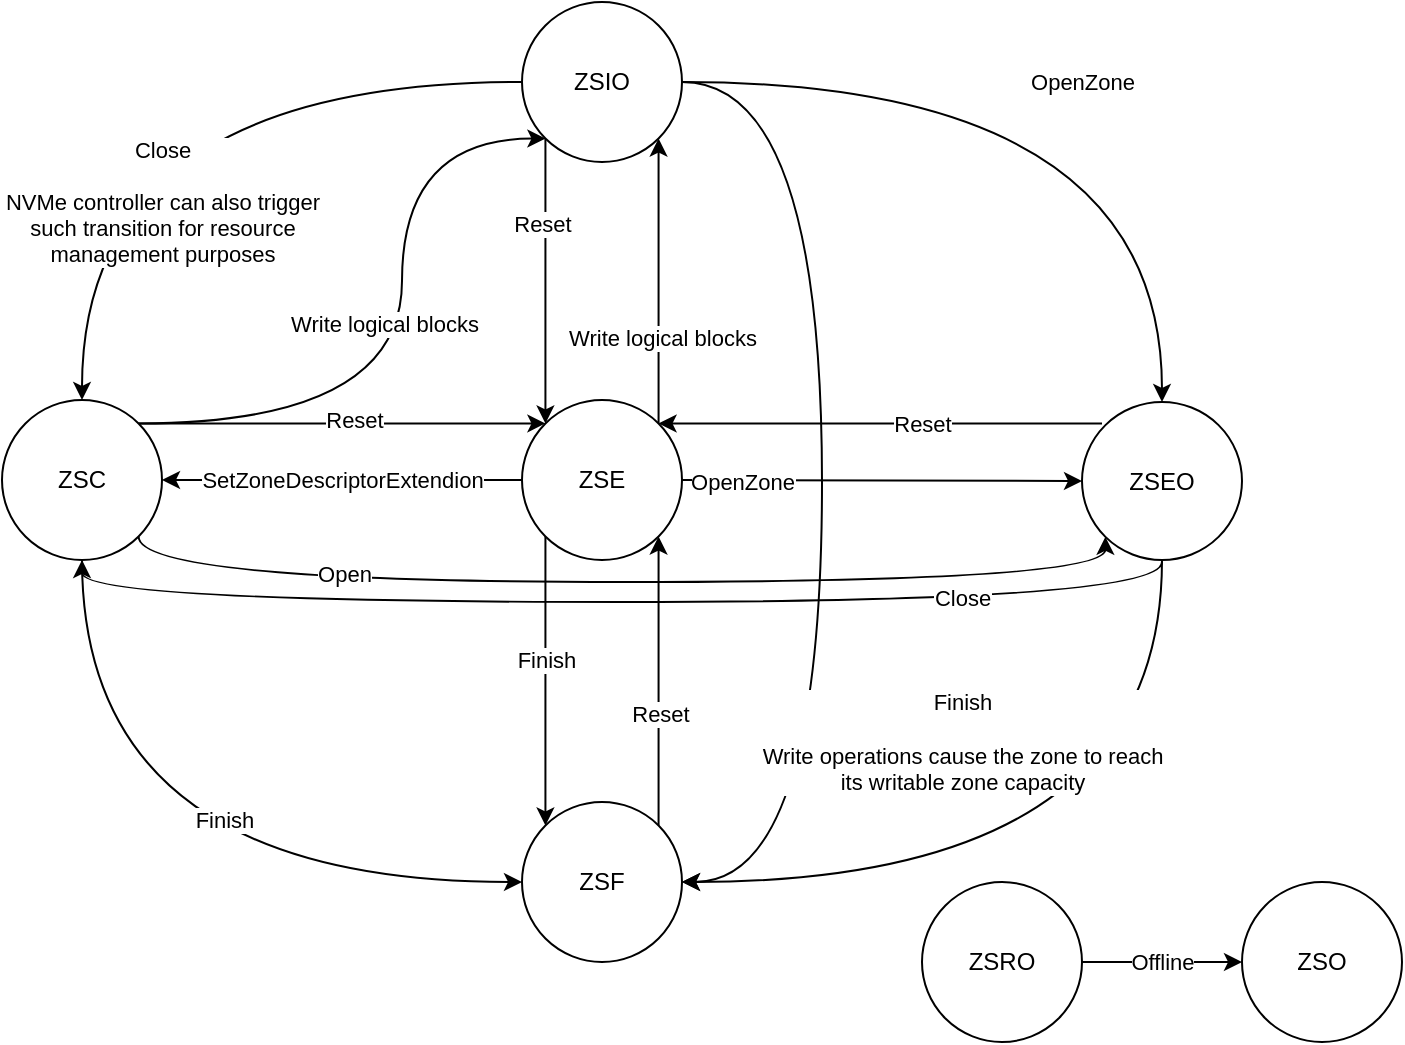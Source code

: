 <mxfile version="20.2.4" type="github">
  <diagram id="7LpItuyD802wiqVNHpCl" name="第 1 页">
    <mxGraphModel dx="1141" dy="635" grid="1" gridSize="10" guides="1" tooltips="1" connect="1" arrows="1" fold="1" page="1" pageScale="1" pageWidth="827" pageHeight="583" math="0" shadow="0">
      <root>
        <mxCell id="0" />
        <mxCell id="1" parent="0" />
        <mxCell id="wRUD_2nduT-e4Fm6Iaf2-6" style="edgeStyle=orthogonalEdgeStyle;rounded=0;orthogonalLoop=1;jettySize=auto;html=1;exitX=1;exitY=0.5;exitDx=0;exitDy=0;curved=1;" edge="1" parent="1" source="wRUD_2nduT-e4Fm6Iaf2-1" target="wRUD_2nduT-e4Fm6Iaf2-2">
          <mxGeometry relative="1" as="geometry" />
        </mxCell>
        <mxCell id="wRUD_2nduT-e4Fm6Iaf2-8" value="OpenZone" style="edgeLabel;html=1;align=center;verticalAlign=middle;resizable=0;points=[];" vertex="1" connectable="0" parent="wRUD_2nduT-e4Fm6Iaf2-6">
          <mxGeometry x="0.04" relative="1" as="geometry">
            <mxPoint x="-74" as="offset" />
          </mxGeometry>
        </mxCell>
        <mxCell id="wRUD_2nduT-e4Fm6Iaf2-9" style="edgeStyle=orthogonalEdgeStyle;curved=1;rounded=0;orthogonalLoop=1;jettySize=auto;html=1;exitX=1;exitY=0;exitDx=0;exitDy=0;entryX=1;entryY=1;entryDx=0;entryDy=0;" edge="1" parent="1" source="wRUD_2nduT-e4Fm6Iaf2-1" target="wRUD_2nduT-e4Fm6Iaf2-4">
          <mxGeometry relative="1" as="geometry" />
        </mxCell>
        <mxCell id="wRUD_2nduT-e4Fm6Iaf2-10" value="Write logical blocks" style="edgeLabel;html=1;align=center;verticalAlign=middle;resizable=0;points=[];" vertex="1" connectable="0" parent="wRUD_2nduT-e4Fm6Iaf2-9">
          <mxGeometry x="0.093" y="-1" relative="1" as="geometry">
            <mxPoint y="35" as="offset" />
          </mxGeometry>
        </mxCell>
        <mxCell id="wRUD_2nduT-e4Fm6Iaf2-12" value="SetZoneDescriptorExtendion&lt;br&gt;" style="edgeStyle=orthogonalEdgeStyle;curved=1;rounded=0;orthogonalLoop=1;jettySize=auto;html=1;exitX=0;exitY=0.5;exitDx=0;exitDy=0;entryX=1;entryY=0.5;entryDx=0;entryDy=0;" edge="1" parent="1" source="wRUD_2nduT-e4Fm6Iaf2-1" target="wRUD_2nduT-e4Fm6Iaf2-11">
          <mxGeometry relative="1" as="geometry" />
        </mxCell>
        <mxCell id="wRUD_2nduT-e4Fm6Iaf2-13" style="edgeStyle=orthogonalEdgeStyle;curved=1;rounded=0;orthogonalLoop=1;jettySize=auto;html=1;exitX=0;exitY=1;exitDx=0;exitDy=0;entryX=0;entryY=0;entryDx=0;entryDy=0;" edge="1" parent="1" source="wRUD_2nduT-e4Fm6Iaf2-1" target="wRUD_2nduT-e4Fm6Iaf2-3">
          <mxGeometry relative="1" as="geometry" />
        </mxCell>
        <mxCell id="wRUD_2nduT-e4Fm6Iaf2-14" value="Finish" style="edgeLabel;html=1;align=center;verticalAlign=middle;resizable=0;points=[];" vertex="1" connectable="0" parent="wRUD_2nduT-e4Fm6Iaf2-13">
          <mxGeometry x="-0.147" y="-19" relative="1" as="geometry">
            <mxPoint x="19" as="offset" />
          </mxGeometry>
        </mxCell>
        <mxCell id="wRUD_2nduT-e4Fm6Iaf2-1" value="ZSE" style="ellipse;whiteSpace=wrap;html=1;" vertex="1" parent="1">
          <mxGeometry x="320" y="239" width="80" height="80" as="geometry" />
        </mxCell>
        <mxCell id="wRUD_2nduT-e4Fm6Iaf2-22" style="edgeStyle=orthogonalEdgeStyle;curved=1;rounded=0;orthogonalLoop=1;jettySize=auto;html=1;exitX=0.125;exitY=0.136;exitDx=0;exitDy=0;entryX=1;entryY=0;entryDx=0;entryDy=0;exitPerimeter=0;" edge="1" parent="1" source="wRUD_2nduT-e4Fm6Iaf2-2" target="wRUD_2nduT-e4Fm6Iaf2-1">
          <mxGeometry relative="1" as="geometry" />
        </mxCell>
        <mxCell id="wRUD_2nduT-e4Fm6Iaf2-23" value="Reset" style="edgeLabel;html=1;align=center;verticalAlign=middle;resizable=0;points=[];" vertex="1" connectable="0" parent="wRUD_2nduT-e4Fm6Iaf2-22">
          <mxGeometry x="-0.183" relative="1" as="geometry">
            <mxPoint as="offset" />
          </mxGeometry>
        </mxCell>
        <mxCell id="wRUD_2nduT-e4Fm6Iaf2-24" style="edgeStyle=orthogonalEdgeStyle;curved=1;rounded=0;orthogonalLoop=1;jettySize=auto;html=1;entryX=0.5;entryY=1;entryDx=0;entryDy=0;" edge="1" parent="1" target="wRUD_2nduT-e4Fm6Iaf2-11">
          <mxGeometry relative="1" as="geometry">
            <mxPoint x="640" y="320" as="sourcePoint" />
            <Array as="points">
              <mxPoint x="640" y="340" />
              <mxPoint x="100" y="340" />
            </Array>
          </mxGeometry>
        </mxCell>
        <mxCell id="wRUD_2nduT-e4Fm6Iaf2-25" value="Close" style="edgeLabel;html=1;align=center;verticalAlign=middle;resizable=0;points=[];" vertex="1" connectable="0" parent="wRUD_2nduT-e4Fm6Iaf2-24">
          <mxGeometry x="-0.635" y="-8" relative="1" as="geometry">
            <mxPoint x="-14" y="6" as="offset" />
          </mxGeometry>
        </mxCell>
        <mxCell id="wRUD_2nduT-e4Fm6Iaf2-26" style="edgeStyle=orthogonalEdgeStyle;curved=1;rounded=0;orthogonalLoop=1;jettySize=auto;html=1;exitX=0.5;exitY=1;exitDx=0;exitDy=0;entryX=1;entryY=0.5;entryDx=0;entryDy=0;" edge="1" parent="1" source="wRUD_2nduT-e4Fm6Iaf2-2" target="wRUD_2nduT-e4Fm6Iaf2-3">
          <mxGeometry relative="1" as="geometry" />
        </mxCell>
        <mxCell id="wRUD_2nduT-e4Fm6Iaf2-2" value="ZSEO" style="ellipse;whiteSpace=wrap;html=1;" vertex="1" parent="1">
          <mxGeometry x="600" y="240" width="80" height="79" as="geometry" />
        </mxCell>
        <mxCell id="wRUD_2nduT-e4Fm6Iaf2-36" style="edgeStyle=orthogonalEdgeStyle;curved=1;rounded=0;orthogonalLoop=1;jettySize=auto;html=1;exitX=1;exitY=0;exitDx=0;exitDy=0;entryX=1;entryY=1;entryDx=0;entryDy=0;" edge="1" parent="1" source="wRUD_2nduT-e4Fm6Iaf2-3" target="wRUD_2nduT-e4Fm6Iaf2-1">
          <mxGeometry relative="1" as="geometry" />
        </mxCell>
        <mxCell id="wRUD_2nduT-e4Fm6Iaf2-37" value="Reset" style="edgeLabel;html=1;align=center;verticalAlign=middle;resizable=0;points=[];" vertex="1" connectable="0" parent="wRUD_2nduT-e4Fm6Iaf2-36">
          <mxGeometry x="-0.231" relative="1" as="geometry">
            <mxPoint as="offset" />
          </mxGeometry>
        </mxCell>
        <mxCell id="wRUD_2nduT-e4Fm6Iaf2-3" value="ZSF" style="ellipse;whiteSpace=wrap;html=1;" vertex="1" parent="1">
          <mxGeometry x="320" y="440" width="80" height="80" as="geometry" />
        </mxCell>
        <mxCell id="wRUD_2nduT-e4Fm6Iaf2-15" style="edgeStyle=orthogonalEdgeStyle;curved=1;rounded=0;orthogonalLoop=1;jettySize=auto;html=1;exitX=0;exitY=1;exitDx=0;exitDy=0;entryX=0;entryY=0;entryDx=0;entryDy=0;" edge="1" parent="1" source="wRUD_2nduT-e4Fm6Iaf2-4" target="wRUD_2nduT-e4Fm6Iaf2-1">
          <mxGeometry relative="1" as="geometry" />
        </mxCell>
        <mxCell id="wRUD_2nduT-e4Fm6Iaf2-16" value="Reset" style="edgeLabel;html=1;align=center;verticalAlign=middle;resizable=0;points=[];" vertex="1" connectable="0" parent="wRUD_2nduT-e4Fm6Iaf2-15">
          <mxGeometry x="-0.031" y="28" relative="1" as="geometry">
            <mxPoint x="-30" y="-27" as="offset" />
          </mxGeometry>
        </mxCell>
        <mxCell id="wRUD_2nduT-e4Fm6Iaf2-17" value="OpenZone" style="edgeStyle=orthogonalEdgeStyle;curved=1;rounded=0;orthogonalLoop=1;jettySize=auto;html=1;exitX=1;exitY=0.5;exitDx=0;exitDy=0;entryX=0.5;entryY=0;entryDx=0;entryDy=0;" edge="1" parent="1" source="wRUD_2nduT-e4Fm6Iaf2-4" target="wRUD_2nduT-e4Fm6Iaf2-2">
          <mxGeometry relative="1" as="geometry" />
        </mxCell>
        <mxCell id="wRUD_2nduT-e4Fm6Iaf2-18" style="edgeStyle=orthogonalEdgeStyle;curved=1;rounded=0;orthogonalLoop=1;jettySize=auto;html=1;exitX=0;exitY=0.5;exitDx=0;exitDy=0;entryX=0.5;entryY=0;entryDx=0;entryDy=0;" edge="1" parent="1" source="wRUD_2nduT-e4Fm6Iaf2-4" target="wRUD_2nduT-e4Fm6Iaf2-11">
          <mxGeometry relative="1" as="geometry" />
        </mxCell>
        <mxCell id="wRUD_2nduT-e4Fm6Iaf2-19" value="Close&lt;br&gt;&lt;br&gt;NVMe controller can also trigger &lt;br&gt;such transition for resource &lt;br&gt;management purposes" style="edgeLabel;html=1;align=center;verticalAlign=middle;resizable=0;points=[];" vertex="1" connectable="0" parent="wRUD_2nduT-e4Fm6Iaf2-18">
          <mxGeometry x="-0.224" y="28" relative="1" as="geometry">
            <mxPoint x="-33" y="32" as="offset" />
          </mxGeometry>
        </mxCell>
        <mxCell id="wRUD_2nduT-e4Fm6Iaf2-20" style="edgeStyle=orthogonalEdgeStyle;curved=1;rounded=0;orthogonalLoop=1;jettySize=auto;html=1;exitX=1;exitY=0.5;exitDx=0;exitDy=0;entryX=1;entryY=0.5;entryDx=0;entryDy=0;" edge="1" parent="1" source="wRUD_2nduT-e4Fm6Iaf2-4" target="wRUD_2nduT-e4Fm6Iaf2-3">
          <mxGeometry relative="1" as="geometry">
            <Array as="points">
              <mxPoint x="470" y="80" />
              <mxPoint x="470" y="480" />
            </Array>
          </mxGeometry>
        </mxCell>
        <mxCell id="wRUD_2nduT-e4Fm6Iaf2-21" value="Finish&lt;br&gt;&lt;br&gt;Write operations cause the zone to reach &lt;br&gt;its writable zone capacity" style="edgeLabel;html=1;align=center;verticalAlign=middle;resizable=0;points=[];" vertex="1" connectable="0" parent="wRUD_2nduT-e4Fm6Iaf2-20">
          <mxGeometry x="0.226" relative="1" as="geometry">
            <mxPoint x="70" y="69" as="offset" />
          </mxGeometry>
        </mxCell>
        <mxCell id="wRUD_2nduT-e4Fm6Iaf2-4" value="ZSIO" style="ellipse;whiteSpace=wrap;html=1;" vertex="1" parent="1">
          <mxGeometry x="320" y="40" width="80" height="80" as="geometry" />
        </mxCell>
        <mxCell id="wRUD_2nduT-e4Fm6Iaf2-27" style="edgeStyle=orthogonalEdgeStyle;curved=1;rounded=0;orthogonalLoop=1;jettySize=auto;html=1;exitX=1;exitY=0;exitDx=0;exitDy=0;entryX=0;entryY=0;entryDx=0;entryDy=0;" edge="1" parent="1" source="wRUD_2nduT-e4Fm6Iaf2-11" target="wRUD_2nduT-e4Fm6Iaf2-1">
          <mxGeometry relative="1" as="geometry" />
        </mxCell>
        <mxCell id="wRUD_2nduT-e4Fm6Iaf2-28" value="Reset" style="edgeLabel;html=1;align=center;verticalAlign=middle;resizable=0;points=[];" vertex="1" connectable="0" parent="wRUD_2nduT-e4Fm6Iaf2-27">
          <mxGeometry x="0.116" y="-1" relative="1" as="geometry">
            <mxPoint x="-6" y="-3" as="offset" />
          </mxGeometry>
        </mxCell>
        <mxCell id="wRUD_2nduT-e4Fm6Iaf2-29" style="edgeStyle=orthogonalEdgeStyle;curved=1;rounded=0;orthogonalLoop=1;jettySize=auto;html=1;exitX=1;exitY=0;exitDx=0;exitDy=0;entryX=0;entryY=1;entryDx=0;entryDy=0;" edge="1" parent="1" source="wRUD_2nduT-e4Fm6Iaf2-11" target="wRUD_2nduT-e4Fm6Iaf2-4">
          <mxGeometry relative="1" as="geometry">
            <Array as="points">
              <mxPoint x="260" y="251" />
              <mxPoint x="260" y="108" />
            </Array>
          </mxGeometry>
        </mxCell>
        <mxCell id="wRUD_2nduT-e4Fm6Iaf2-30" value="Write logical blocks" style="edgeLabel;html=1;align=center;verticalAlign=middle;resizable=0;points=[];" vertex="1" connectable="0" parent="wRUD_2nduT-e4Fm6Iaf2-29">
          <mxGeometry x="-0.011" y="9" relative="1" as="geometry">
            <mxPoint y="-11" as="offset" />
          </mxGeometry>
        </mxCell>
        <mxCell id="wRUD_2nduT-e4Fm6Iaf2-32" style="edgeStyle=orthogonalEdgeStyle;curved=1;rounded=0;orthogonalLoop=1;jettySize=auto;html=1;exitX=1;exitY=1;exitDx=0;exitDy=0;entryX=0;entryY=1;entryDx=0;entryDy=0;" edge="1" parent="1" source="wRUD_2nduT-e4Fm6Iaf2-11" target="wRUD_2nduT-e4Fm6Iaf2-2">
          <mxGeometry relative="1" as="geometry">
            <Array as="points">
              <mxPoint x="128" y="330" />
              <mxPoint x="612" y="330" />
            </Array>
          </mxGeometry>
        </mxCell>
        <mxCell id="wRUD_2nduT-e4Fm6Iaf2-33" value="Open" style="edgeLabel;html=1;align=center;verticalAlign=middle;resizable=0;points=[];" vertex="1" connectable="0" parent="wRUD_2nduT-e4Fm6Iaf2-32">
          <mxGeometry x="-0.527" y="4" relative="1" as="geometry">
            <mxPoint as="offset" />
          </mxGeometry>
        </mxCell>
        <mxCell id="wRUD_2nduT-e4Fm6Iaf2-34" style="edgeStyle=orthogonalEdgeStyle;curved=1;rounded=0;orthogonalLoop=1;jettySize=auto;html=1;exitX=0.5;exitY=1;exitDx=0;exitDy=0;entryX=0;entryY=0.5;entryDx=0;entryDy=0;" edge="1" parent="1" source="wRUD_2nduT-e4Fm6Iaf2-11" target="wRUD_2nduT-e4Fm6Iaf2-3">
          <mxGeometry relative="1" as="geometry" />
        </mxCell>
        <mxCell id="wRUD_2nduT-e4Fm6Iaf2-35" value="Finish" style="edgeLabel;html=1;align=center;verticalAlign=middle;resizable=0;points=[];" vertex="1" connectable="0" parent="wRUD_2nduT-e4Fm6Iaf2-34">
          <mxGeometry x="0.245" y="30" relative="1" as="geometry">
            <mxPoint x="-5" y="-1" as="offset" />
          </mxGeometry>
        </mxCell>
        <mxCell id="wRUD_2nduT-e4Fm6Iaf2-11" value="ZSC" style="ellipse;whiteSpace=wrap;html=1;" vertex="1" parent="1">
          <mxGeometry x="60" y="239" width="80" height="80" as="geometry" />
        </mxCell>
        <mxCell id="wRUD_2nduT-e4Fm6Iaf2-40" value="Offline" style="edgeStyle=orthogonalEdgeStyle;curved=1;rounded=0;orthogonalLoop=1;jettySize=auto;html=1;exitX=1;exitY=0.5;exitDx=0;exitDy=0;entryX=0;entryY=0.5;entryDx=0;entryDy=0;" edge="1" parent="1" source="wRUD_2nduT-e4Fm6Iaf2-38" target="wRUD_2nduT-e4Fm6Iaf2-39">
          <mxGeometry relative="1" as="geometry" />
        </mxCell>
        <mxCell id="wRUD_2nduT-e4Fm6Iaf2-38" value="ZSRO" style="ellipse;whiteSpace=wrap;html=1;" vertex="1" parent="1">
          <mxGeometry x="520" y="480" width="80" height="80" as="geometry" />
        </mxCell>
        <mxCell id="wRUD_2nduT-e4Fm6Iaf2-39" value="ZSO" style="ellipse;whiteSpace=wrap;html=1;" vertex="1" parent="1">
          <mxGeometry x="680" y="480" width="80" height="80" as="geometry" />
        </mxCell>
      </root>
    </mxGraphModel>
  </diagram>
</mxfile>

